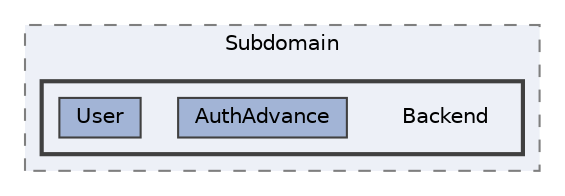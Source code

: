 digraph "app/Http/Controllers/Subdomain/Backend"
{
 // LATEX_PDF_SIZE
  bgcolor="transparent";
  edge [fontname=Helvetica,fontsize=10,labelfontname=Helvetica,labelfontsize=10];
  node [fontname=Helvetica,fontsize=10,shape=box,height=0.2,width=0.4];
  compound=true
  subgraph clusterdir_f9537496a881d04275d19e4748b205ef {
    graph [ bgcolor="#edf0f7", pencolor="grey50", label="Subdomain", fontname=Helvetica,fontsize=10 style="filled,dashed", URL="dir_f9537496a881d04275d19e4748b205ef.html",tooltip=""]
  subgraph clusterdir_a56ca74a6ddf251f80831f10be4a7461 {
    graph [ bgcolor="#edf0f7", pencolor="grey25", label="", fontname=Helvetica,fontsize=10 style="filled,bold", URL="dir_a56ca74a6ddf251f80831f10be4a7461.html",tooltip=""]
    dir_a56ca74a6ddf251f80831f10be4a7461 [shape=plaintext, label="Backend"];
  dir_0e0151cd890320e4fd2093ea88055890 [label="AuthAdvance", fillcolor="#a2b4d6", color="grey25", style="filled", URL="dir_0e0151cd890320e4fd2093ea88055890.html",tooltip=""];
  dir_0eacb0e267c57feb0a7e0c6daccacbfd [label="User", fillcolor="#a2b4d6", color="grey25", style="filled", URL="dir_0eacb0e267c57feb0a7e0c6daccacbfd.html",tooltip=""];
  }
  }
}

